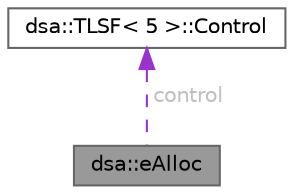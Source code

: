 digraph "dsa::eAlloc"
{
 // LATEX_PDF_SIZE
  bgcolor="transparent";
  edge [fontname=Helvetica,fontsize=10,labelfontname=Helvetica,labelfontsize=10];
  node [fontname=Helvetica,fontsize=10,shape=box,height=0.2,width=0.4];
  Node1 [id="Node000001",label="dsa::eAlloc",height=0.2,width=0.4,color="gray40", fillcolor="grey60", style="filled", fontcolor="black",tooltip="A memory allocator class based on the Two-Level Segregated Fit (TLSF) algorithm."];
  Node2 -> Node1 [id="edge1_Node000001_Node000002",dir="back",color="darkorchid3",style="dashed",tooltip=" ",label=" control",fontcolor="grey" ];
  Node2 [id="Node000002",label="dsa::TLSF\< 5 \>::Control",height=0.2,width=0.4,color="gray40", fillcolor="white", style="filled",tooltip=" "];
}
